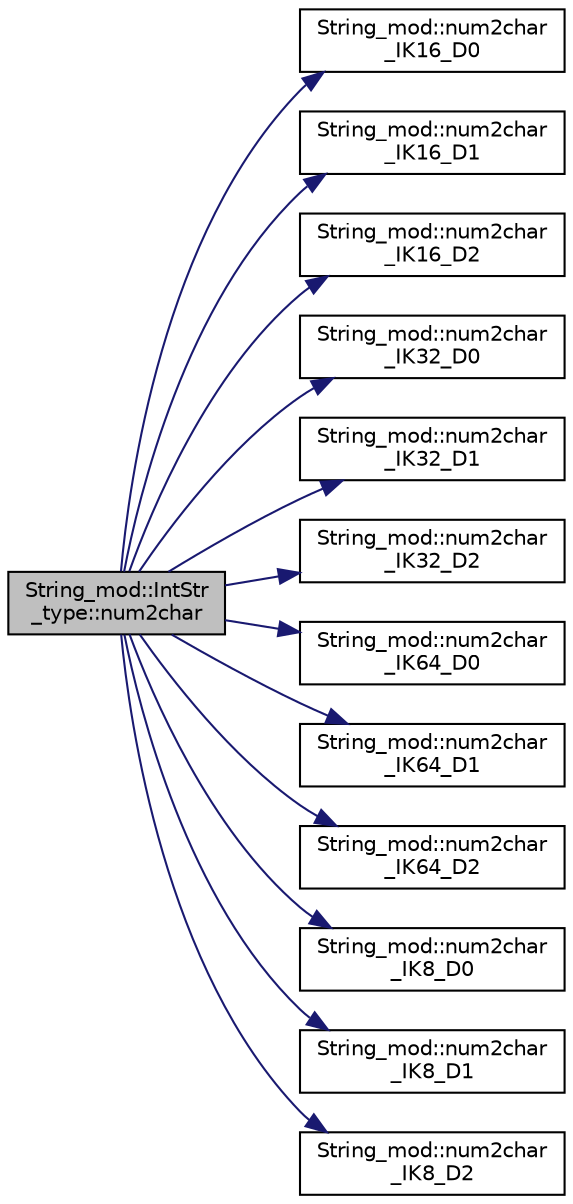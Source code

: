 digraph "String_mod::IntStr_type::num2char"
{
 // LATEX_PDF_SIZE
  edge [fontname="Helvetica",fontsize="10",labelfontname="Helvetica",labelfontsize="10"];
  node [fontname="Helvetica",fontsize="10",shape=record];
  rankdir="LR";
  Node1 [label="String_mod::IntStr\l_type::num2char",height=0.2,width=0.4,color="black", fillcolor="grey75", style="filled", fontcolor="black",tooltip=" "];
  Node1 -> Node2 [color="midnightblue",fontsize="10",style="solid",fontname="Helvetica"];
  Node2 [label="String_mod::num2char\l_IK16_D0",height=0.2,width=0.4,color="black", fillcolor="white", style="filled",URL="$namespaceString__mod.html#a7690b44c996f287e286d17559df601cd",tooltip="Convert the input value to string, with the requested format, if provided."];
  Node1 -> Node3 [color="midnightblue",fontsize="10",style="solid",fontname="Helvetica"];
  Node3 [label="String_mod::num2char\l_IK16_D1",height=0.2,width=0.4,color="black", fillcolor="white", style="filled",URL="$namespaceString__mod.html#ac5732b6f7f3eb6ecd86b581517a33cd5",tooltip="Convert the input value to string, with the requested format, if provided."];
  Node1 -> Node4 [color="midnightblue",fontsize="10",style="solid",fontname="Helvetica"];
  Node4 [label="String_mod::num2char\l_IK16_D2",height=0.2,width=0.4,color="black", fillcolor="white", style="filled",URL="$namespaceString__mod.html#a2f056249f1c39343dbbaeff3bae0de68",tooltip="Convert the input value to string, with the requested format, if provided."];
  Node1 -> Node5 [color="midnightblue",fontsize="10",style="solid",fontname="Helvetica"];
  Node5 [label="String_mod::num2char\l_IK32_D0",height=0.2,width=0.4,color="black", fillcolor="white", style="filled",URL="$namespaceString__mod.html#a7decc1d55bd12ab4f15f939c815e5f66",tooltip="Convert the input value to string, with the requested format, if provided."];
  Node1 -> Node6 [color="midnightblue",fontsize="10",style="solid",fontname="Helvetica"];
  Node6 [label="String_mod::num2char\l_IK32_D1",height=0.2,width=0.4,color="black", fillcolor="white", style="filled",URL="$namespaceString__mod.html#accdcf361caa927ef0aa5acc7fa40cdc6",tooltip="Convert the input value to string, with the requested format, if provided."];
  Node1 -> Node7 [color="midnightblue",fontsize="10",style="solid",fontname="Helvetica"];
  Node7 [label="String_mod::num2char\l_IK32_D2",height=0.2,width=0.4,color="black", fillcolor="white", style="filled",URL="$namespaceString__mod.html#a1ca458e7c3c10b2ac29575621ae714f8",tooltip="Convert the input value to string, with the requested format, if provided."];
  Node1 -> Node8 [color="midnightblue",fontsize="10",style="solid",fontname="Helvetica"];
  Node8 [label="String_mod::num2char\l_IK64_D0",height=0.2,width=0.4,color="black", fillcolor="white", style="filled",URL="$namespaceString__mod.html#a6b4f8d12b6d3486c20ec3fc3228706b2",tooltip="Convert the input value to string, with the requested format, if provided."];
  Node1 -> Node9 [color="midnightblue",fontsize="10",style="solid",fontname="Helvetica"];
  Node9 [label="String_mod::num2char\l_IK64_D1",height=0.2,width=0.4,color="black", fillcolor="white", style="filled",URL="$namespaceString__mod.html#ae75cfe527e6a23d192664b970f5dabb1",tooltip="Convert the input value to string, with the requested format, if provided."];
  Node1 -> Node10 [color="midnightblue",fontsize="10",style="solid",fontname="Helvetica"];
  Node10 [label="String_mod::num2char\l_IK64_D2",height=0.2,width=0.4,color="black", fillcolor="white", style="filled",URL="$namespaceString__mod.html#ae475b13818c1a170b03685ba43567d52",tooltip="Convert the input value to string, with the requested format, if provided."];
  Node1 -> Node11 [color="midnightblue",fontsize="10",style="solid",fontname="Helvetica"];
  Node11 [label="String_mod::num2char\l_IK8_D0",height=0.2,width=0.4,color="black", fillcolor="white", style="filled",URL="$namespaceString__mod.html#aade38bb12474062f30b4fd48db38f7f9",tooltip="Convert the input value to string, with the requested format, if provided."];
  Node1 -> Node12 [color="midnightblue",fontsize="10",style="solid",fontname="Helvetica"];
  Node12 [label="String_mod::num2char\l_IK8_D1",height=0.2,width=0.4,color="black", fillcolor="white", style="filled",URL="$namespaceString__mod.html#a2d59f3ae7e2ba97ef4d29268b1f2bd06",tooltip="Convert the input value to string, with the requested format, if provided."];
  Node1 -> Node13 [color="midnightblue",fontsize="10",style="solid",fontname="Helvetica"];
  Node13 [label="String_mod::num2char\l_IK8_D2",height=0.2,width=0.4,color="black", fillcolor="white", style="filled",URL="$namespaceString__mod.html#a82094e730936f9dc5d69793c4b6f2335",tooltip="Convert the input value to string, with the requested format, if provided."];
}
